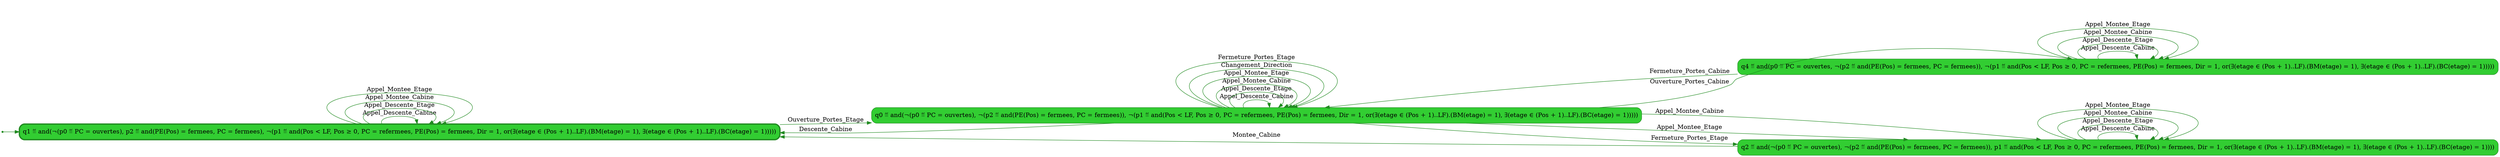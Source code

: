 digraph g {

	rankdir="LR"

	__invisible__[shape="point", color="forestgreen"]
	q1[label="q1 ≝ and(¬(p0 ≝ PC = ouvertes), p2 ≝ and(PE(Pos) = fermees, PC = fermees), ¬(p1 ≝ and(Pos < LF, Pos ≥ 0, PC = refermees, PE(Pos) = fermees, Dir = 1, or(∃(etage ∈ (Pos + 1)..LF).(BM(etage) = 1), ∃(etage ∈ (Pos + 1)..LF).(BC(etage) = 1)))))", shape="box", style="rounded, filled", color="forestgreen", fillcolor="limegreen", penwidth=3] // Initial
	q0[label="q0 ≝ and(¬(p0 ≝ PC = ouvertes), ¬(p2 ≝ and(PE(Pos) = fermees, PC = fermees)), ¬(p1 ≝ and(Pos < LF, Pos ≥ 0, PC = refermees, PE(Pos) = fermees, Dir = 1, or(∃(etage ∈ (Pos + 1)..LF).(BM(etage) = 1), ∃(etage ∈ (Pos + 1)..LF).(BC(etage) = 1)))))", shape="box", style="rounded, filled", color="forestgreen", fillcolor="limegreen"]
	q2[label="q2 ≝ and(¬(p0 ≝ PC = ouvertes), ¬(p2 ≝ and(PE(Pos) = fermees, PC = fermees)), p1 ≝ and(Pos < LF, Pos ≥ 0, PC = refermees, PE(Pos) = fermees, Dir = 1, or(∃(etage ∈ (Pos + 1)..LF).(BM(etage) = 1), ∃(etage ∈ (Pos + 1)..LF).(BC(etage) = 1))))", shape="box", style="rounded, filled", color="forestgreen", fillcolor="limegreen"]
	q4[label="q4 ≝ and(p0 ≝ PC = ouvertes, ¬(p2 ≝ and(PE(Pos) = fermees, PC = fermees)), ¬(p1 ≝ and(Pos < LF, Pos ≥ 0, PC = refermees, PE(Pos) = fermees, Dir = 1, or(∃(etage ∈ (Pos + 1)..LF).(BM(etage) = 1), ∃(etage ∈ (Pos + 1)..LF).(BC(etage) = 1)))))", shape="box", style="rounded, filled", color="forestgreen", fillcolor="limegreen"]

	__invisible__ -> q1[color="forestgreen"]
	q1 -> q1[label="Appel_Descente_Cabine", color="forestgreen"]
	q1 -> q1[label="Appel_Descente_Etage", color="forestgreen"]
	q1 -> q1[label="Appel_Montee_Cabine", color="forestgreen"]
	q1 -> q1[label="Appel_Montee_Etage", color="forestgreen"]
	q1 -> q0[label="Ouverture_Portes_Etage", color="forestgreen"]
	q0 -> q0[label="Appel_Descente_Cabine", color="forestgreen"]
	q0 -> q0[label="Appel_Descente_Etage", color="forestgreen"]
	q0 -> q0[label="Appel_Montee_Cabine", color="forestgreen"]
	q0 -> q0[label="Appel_Montee_Etage", color="forestgreen"]
	q0 -> q0[label="Changement_Direction", color="forestgreen"]
	q0 -> q0[label="Fermeture_Portes_Etage", color="forestgreen"]
	q0 -> q1[label="Descente_Cabine", color="forestgreen"]
	q0 -> q2[label="Appel_Montee_Cabine", color="forestgreen"]
	q2 -> q2[label="Appel_Descente_Cabine", color="forestgreen"]
	q2 -> q2[label="Appel_Descente_Etage", color="forestgreen"]
	q2 -> q2[label="Appel_Montee_Cabine", color="forestgreen"]
	q2 -> q2[label="Appel_Montee_Etage", color="forestgreen"]
	q2 -> q1[label="Montee_Cabine", color="forestgreen"]
	q0 -> q2[label="Appel_Montee_Etage", color="forestgreen"]
	q0 -> q2[label="Fermeture_Portes_Etage", color="forestgreen"]
	q0 -> q4[label="Ouverture_Portes_Cabine", color="forestgreen"]
	q4 -> q4[label="Appel_Descente_Cabine", color="forestgreen"]
	q4 -> q4[label="Appel_Descente_Etage", color="forestgreen"]
	q4 -> q4[label="Appel_Montee_Cabine", color="forestgreen"]
	q4 -> q4[label="Appel_Montee_Etage", color="forestgreen"]
	q4 -> q0[label="Fermeture_Portes_Cabine", color="forestgreen"]

}
